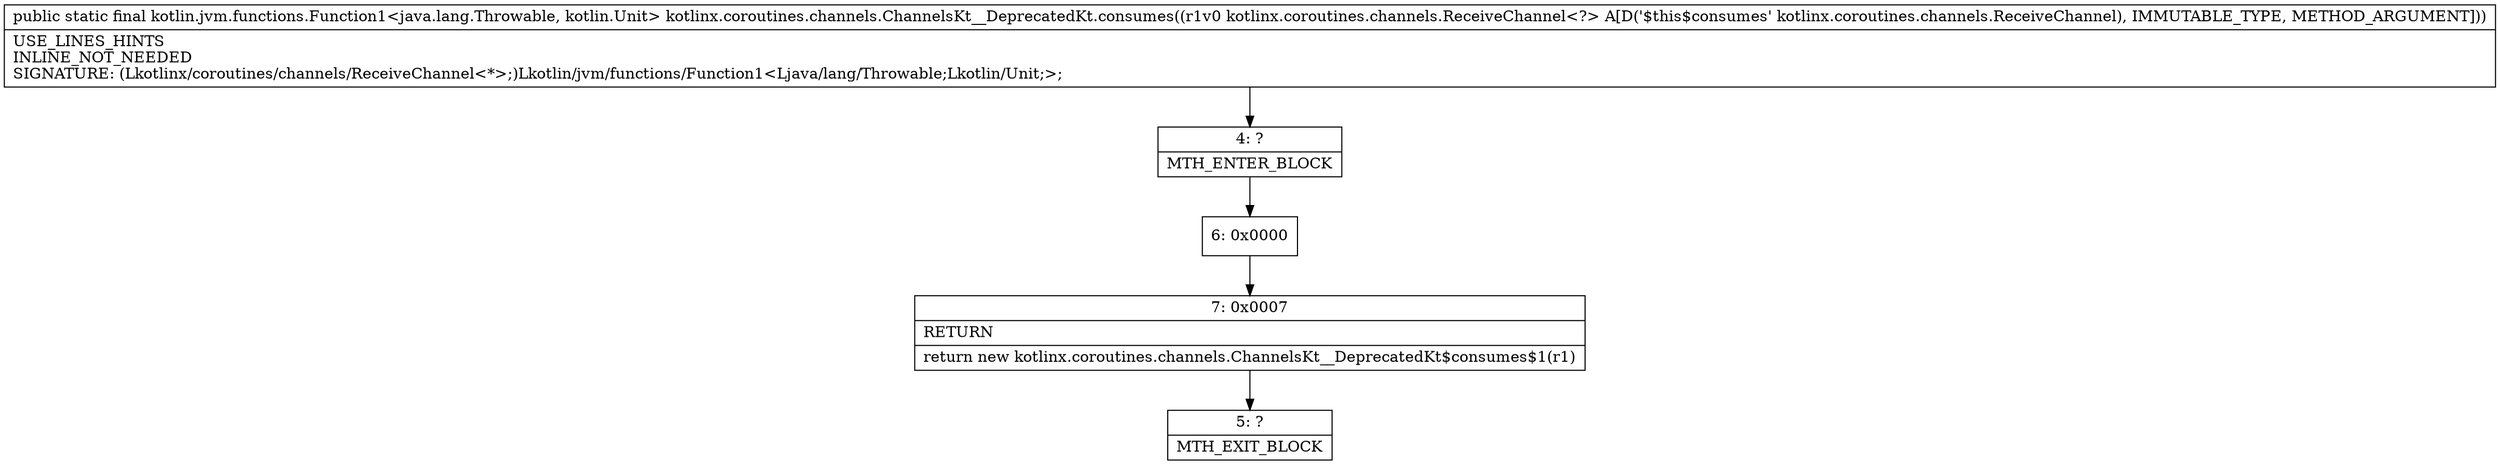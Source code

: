 digraph "CFG forkotlinx.coroutines.channels.ChannelsKt__DeprecatedKt.consumes(Lkotlinx\/coroutines\/channels\/ReceiveChannel;)Lkotlin\/jvm\/functions\/Function1;" {
Node_4 [shape=record,label="{4\:\ ?|MTH_ENTER_BLOCK\l}"];
Node_6 [shape=record,label="{6\:\ 0x0000}"];
Node_7 [shape=record,label="{7\:\ 0x0007|RETURN\l|return new kotlinx.coroutines.channels.ChannelsKt__DeprecatedKt$consumes$1(r1)\l}"];
Node_5 [shape=record,label="{5\:\ ?|MTH_EXIT_BLOCK\l}"];
MethodNode[shape=record,label="{public static final kotlin.jvm.functions.Function1\<java.lang.Throwable, kotlin.Unit\> kotlinx.coroutines.channels.ChannelsKt__DeprecatedKt.consumes((r1v0 kotlinx.coroutines.channels.ReceiveChannel\<?\> A[D('$this$consumes' kotlinx.coroutines.channels.ReceiveChannel), IMMUTABLE_TYPE, METHOD_ARGUMENT]))  | USE_LINES_HINTS\lINLINE_NOT_NEEDED\lSIGNATURE: (Lkotlinx\/coroutines\/channels\/ReceiveChannel\<*\>;)Lkotlin\/jvm\/functions\/Function1\<Ljava\/lang\/Throwable;Lkotlin\/Unit;\>;\l}"];
MethodNode -> Node_4;Node_4 -> Node_6;
Node_6 -> Node_7;
Node_7 -> Node_5;
}

